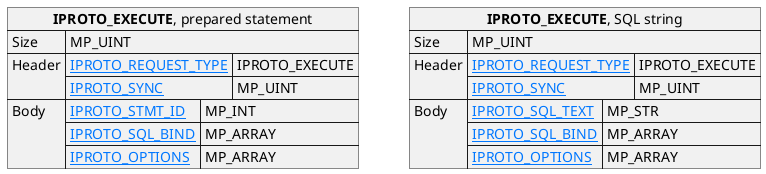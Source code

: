 @startuml

skinparam {
    HyperlinkColor #0077FF
    FontColor #313131
    BorderColor #313131
    BackgroundColor transparent
}

json "**IPROTO_EXECUTE**, prepared statement" as execute_request_prepared {
    "Size": "MP_UINT",
    "Header": {
      "[[https://tarantool.io/en/doc/latest/reference/internals/iproto/keys IPROTO_REQUEST_TYPE]]": "IPROTO_EXECUTE",
      "[[https://tarantool.io/en/doc/latest/reference/internals/iproto/keys IPROTO_SYNC]]": "MP_UINT"
    },
    "Body": {
      "[[https://tarantool.io/en/doc/latest/reference/internals/iproto/keys IPROTO_STMT_ID]]": "MP_INT",
      "[[https://tarantool.io/en/doc/latest/reference/internals/iproto/keys IPROTO_SQL_BIND]]": "MP_ARRAY",
      "[[https://tarantool.io/en/doc/latest/reference/internals/iproto/keys IPROTO_OPTIONS]]": "MP_ARRAY"
    }
}

json "**IPROTO_EXECUTE**, SQL string" as execute_request_string {
    "Size": "MP_UINT",
    "Header": {
      "[[https://tarantool.io/en/doc/latest/reference/internals/iproto/keys IPROTO_REQUEST_TYPE]]": "IPROTO_EXECUTE",
      "[[https://tarantool.io/en/doc/latest/reference/internals/iproto/keys IPROTO_SYNC]]": "MP_UINT"
    },
    "Body": {
      "[[https://tarantool.io/en/doc/latest/reference/internals/iproto/keys IPROTO_SQL_TEXT]]": "MP_STR",
      "[[https://tarantool.io/en/doc/latest/reference/internals/iproto/keys IPROTO_SQL_BIND]]": "MP_ARRAY",
      "[[https://tarantool.io/en/doc/latest/reference/internals/iproto/keys IPROTO_OPTIONS]]": "MP_ARRAY"
    }
}

@enduml
